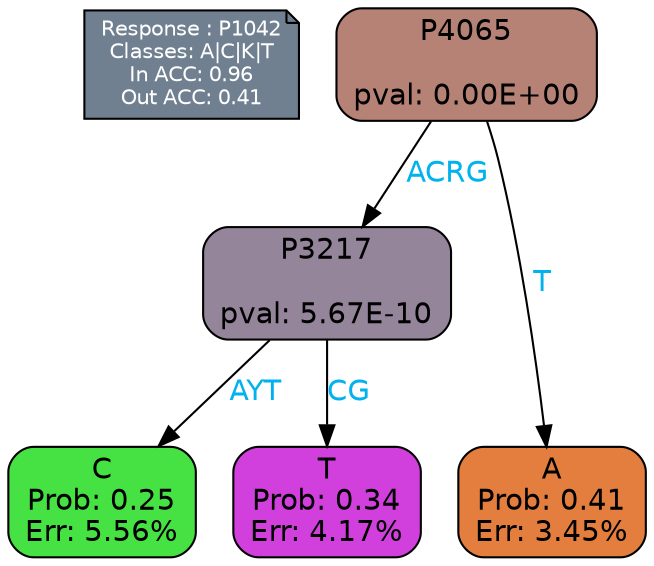 digraph Tree {
node [shape=box, style="filled, rounded", color="black", fontname=helvetica] ;
graph [ranksep=equally, splines=polylines, bgcolor=transparent, dpi=600] ;
edge [fontname=helvetica] ;
LEGEND [label="Response : P1042
Classes: A|C|K|T
In ACC: 0.96
Out ACC: 0.41
",shape=note,align=left,style=filled,fillcolor="slategray",fontcolor="white",fontsize=10];1 [label="P4065

pval: 0.00E+00", fillcolor="#b58275"] ;
2 [label="P3217

pval: 5.67E-10", fillcolor="#95859b"] ;
3 [label="C
Prob: 0.25
Err: 5.56%", fillcolor="#46e142"] ;
4 [label="T
Prob: 0.34
Err: 4.17%", fillcolor="#d140dd"] ;
5 [label="A
Prob: 0.41
Err: 3.45%", fillcolor="#e47e3e"] ;
1 -> 2 [label="ACRG",fontcolor=deepskyblue2] ;
1 -> 5 [label="T",fontcolor=deepskyblue2] ;
2 -> 3 [label="AYT",fontcolor=deepskyblue2] ;
2 -> 4 [label="CG",fontcolor=deepskyblue2] ;
{rank = same; 3;4;5;}{rank = same; LEGEND;1;}}